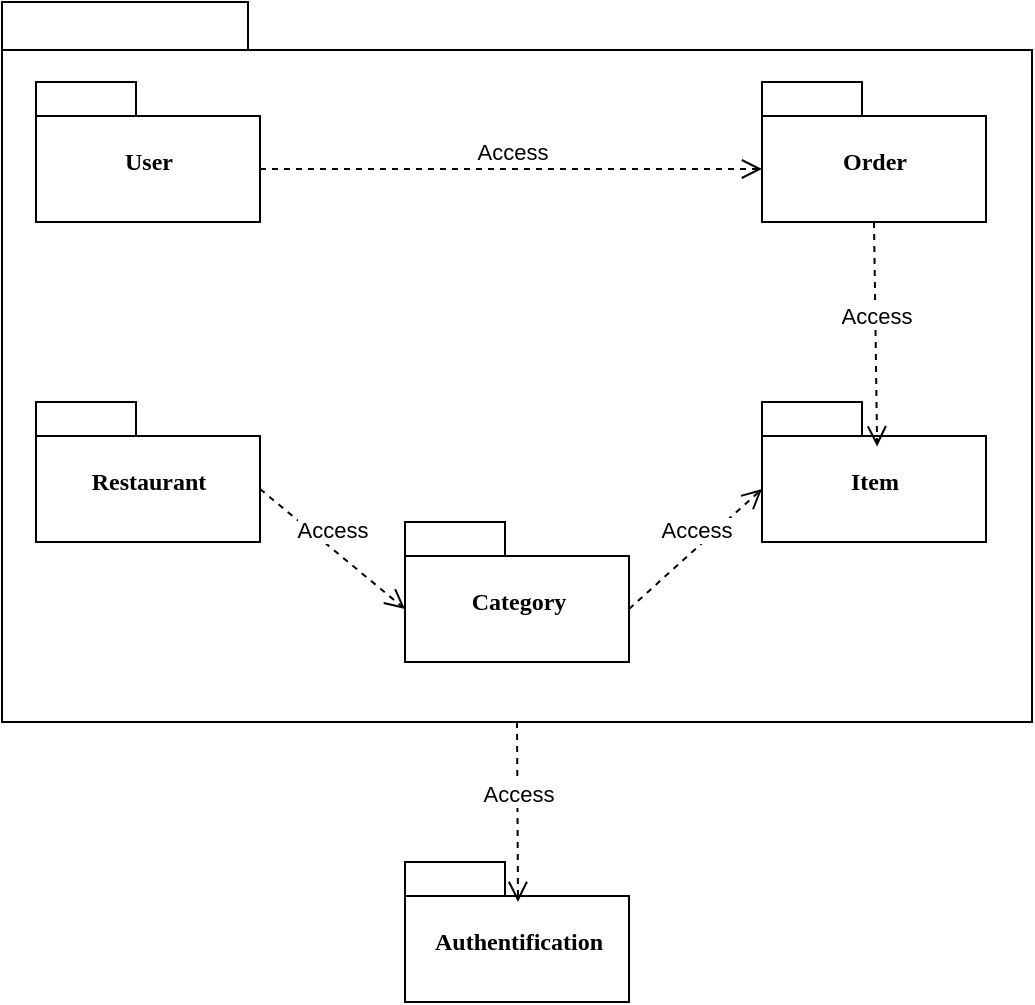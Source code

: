 <mxfile version="26.2.9">
  <diagram name="Page-1" id="dbpEhW81NDK-AUz-KROS">
    <mxGraphModel dx="1351" dy="571" grid="1" gridSize="10" guides="1" tooltips="1" connect="1" arrows="1" fold="1" page="1" pageScale="1" pageWidth="827" pageHeight="1169" math="0" shadow="0">
      <root>
        <mxCell id="0" />
        <mxCell id="1" parent="0" />
        <mxCell id="eLIDJb3raY8ClQRbz5P2-5" value="" style="shape=folder;fontStyle=1;spacingTop=10;tabWidth=123;tabHeight=24;tabPosition=left;html=1;rounded=0;shadow=0;comic=0;labelBackgroundColor=none;strokeColor=#000000;strokeWidth=1;fillColor=#ffffff;fontFamily=Verdana;fontSize=10;fontColor=#000000;align=center;" vertex="1" parent="1">
          <mxGeometry x="190" y="90" width="515" height="360" as="geometry" />
        </mxCell>
        <mxCell id="eLIDJb3raY8ClQRbz5P2-6" value="&lt;font style=&quot;font-size: 12px;&quot;&gt;Restaurant&lt;/font&gt;" style="shape=folder;fontStyle=1;spacingTop=10;tabWidth=50;tabHeight=17;tabPosition=left;html=1;rounded=0;shadow=0;comic=0;labelBackgroundColor=none;strokeColor=#000000;strokeWidth=1;fillColor=#ffffff;fontFamily=Verdana;fontSize=10;fontColor=#000000;align=center;" vertex="1" parent="1">
          <mxGeometry x="207" y="290" width="112" height="70" as="geometry" />
        </mxCell>
        <mxCell id="eLIDJb3raY8ClQRbz5P2-7" value="&lt;font style=&quot;font-size: 12px;&quot;&gt;User&lt;/font&gt;" style="shape=folder;fontStyle=1;spacingTop=10;tabWidth=50;tabHeight=17;tabPosition=left;html=1;rounded=0;shadow=0;comic=0;labelBackgroundColor=none;strokeColor=#000000;strokeWidth=1;fillColor=#ffffff;fontFamily=Verdana;fontSize=10;fontColor=#000000;align=center;" vertex="1" parent="1">
          <mxGeometry x="207" y="130" width="112" height="70" as="geometry" />
        </mxCell>
        <mxCell id="eLIDJb3raY8ClQRbz5P2-8" value="&lt;span style=&quot;font-size: 12px;&quot;&gt;Category&lt;/span&gt;" style="shape=folder;fontStyle=1;spacingTop=10;tabWidth=50;tabHeight=17;tabPosition=left;html=1;rounded=0;shadow=0;comic=0;labelBackgroundColor=none;strokeColor=#000000;strokeWidth=1;fillColor=#ffffff;fontFamily=Verdana;fontSize=10;fontColor=#000000;align=center;" vertex="1" parent="1">
          <mxGeometry x="391.5" y="350" width="112" height="70" as="geometry" />
        </mxCell>
        <mxCell id="eLIDJb3raY8ClQRbz5P2-9" value="&lt;span style=&quot;font-size: 12px;&quot;&gt;Item&lt;/span&gt;" style="shape=folder;fontStyle=1;spacingTop=10;tabWidth=50;tabHeight=17;tabPosition=left;html=1;rounded=0;shadow=0;comic=0;labelBackgroundColor=none;strokeColor=#000000;strokeWidth=1;fillColor=#ffffff;fontFamily=Verdana;fontSize=10;fontColor=#000000;align=center;" vertex="1" parent="1">
          <mxGeometry x="570" y="290" width="112" height="70" as="geometry" />
        </mxCell>
        <mxCell id="eLIDJb3raY8ClQRbz5P2-10" value="&lt;span style=&quot;font-size: 12px;&quot;&gt;Authentification&lt;/span&gt;" style="shape=folder;fontStyle=1;spacingTop=10;tabWidth=50;tabHeight=17;tabPosition=left;html=1;rounded=0;shadow=0;comic=0;labelBackgroundColor=none;strokeColor=#000000;strokeWidth=1;fillColor=#ffffff;fontFamily=Verdana;fontSize=10;fontColor=#000000;align=center;" vertex="1" parent="1">
          <mxGeometry x="391.5" y="520" width="112" height="70" as="geometry" />
        </mxCell>
        <mxCell id="eLIDJb3raY8ClQRbz5P2-11" value="&lt;span style=&quot;font-size: 12px;&quot;&gt;Order&lt;/span&gt;" style="shape=folder;fontStyle=1;spacingTop=10;tabWidth=50;tabHeight=17;tabPosition=left;html=1;rounded=0;shadow=0;comic=0;labelBackgroundColor=none;strokeColor=#000000;strokeWidth=1;fillColor=#ffffff;fontFamily=Verdana;fontSize=10;fontColor=#000000;align=center;" vertex="1" parent="1">
          <mxGeometry x="570" y="130" width="112" height="70" as="geometry" />
        </mxCell>
        <mxCell id="eLIDJb3raY8ClQRbz5P2-12" value="Access" style="html=1;verticalAlign=bottom;endArrow=open;dashed=1;endSize=8;curved=0;rounded=0;exitX=0.5;exitY=1;exitDx=0;exitDy=0;exitPerimeter=0;" edge="1" parent="1" source="eLIDJb3raY8ClQRbz5P2-5">
          <mxGeometry relative="1" as="geometry">
            <mxPoint x="780" y="380" as="sourcePoint" />
            <mxPoint x="448" y="540" as="targetPoint" />
          </mxGeometry>
        </mxCell>
        <mxCell id="eLIDJb3raY8ClQRbz5P2-13" value="Access" style="html=1;verticalAlign=bottom;endArrow=open;dashed=1;endSize=8;curved=0;rounded=0;entryX=0;entryY=0;entryDx=0;entryDy=43.5;entryPerimeter=0;exitX=0;exitY=0;exitDx=112;exitDy=43.5;exitPerimeter=0;" edge="1" parent="1" source="eLIDJb3raY8ClQRbz5P2-7" target="eLIDJb3raY8ClQRbz5P2-11">
          <mxGeometry relative="1" as="geometry">
            <mxPoint x="551.5" y="220" as="sourcePoint" />
            <mxPoint x="300.5" y="220" as="targetPoint" />
          </mxGeometry>
        </mxCell>
        <mxCell id="eLIDJb3raY8ClQRbz5P2-14" value="Access" style="html=1;verticalAlign=bottom;endArrow=open;dashed=1;endSize=8;curved=0;rounded=0;entryX=0.514;entryY=0.317;entryDx=0;entryDy=0;entryPerimeter=0;exitX=0.5;exitY=1;exitDx=0;exitDy=0;exitPerimeter=0;" edge="1" parent="1" source="eLIDJb3raY8ClQRbz5P2-11" target="eLIDJb3raY8ClQRbz5P2-9">
          <mxGeometry relative="1" as="geometry">
            <mxPoint x="601" y="250" as="sourcePoint" />
            <mxPoint x="350" y="250" as="targetPoint" />
          </mxGeometry>
        </mxCell>
        <mxCell id="eLIDJb3raY8ClQRbz5P2-15" value="Access" style="html=1;verticalAlign=bottom;endArrow=open;dashed=1;endSize=8;curved=0;rounded=0;entryX=0;entryY=0;entryDx=0;entryDy=43.5;entryPerimeter=0;exitX=0;exitY=0;exitDx=112;exitDy=43.5;exitPerimeter=0;" edge="1" parent="1" source="eLIDJb3raY8ClQRbz5P2-6" target="eLIDJb3raY8ClQRbz5P2-8">
          <mxGeometry relative="1" as="geometry">
            <mxPoint x="442.5" y="316.75" as="sourcePoint" />
            <mxPoint x="370" y="240" as="targetPoint" />
          </mxGeometry>
        </mxCell>
        <mxCell id="eLIDJb3raY8ClQRbz5P2-16" value="Access" style="html=1;verticalAlign=bottom;endArrow=open;dashed=1;endSize=8;curved=0;rounded=0;entryX=0;entryY=0;entryDx=0;entryDy=43.5;entryPerimeter=0;exitX=0;exitY=0;exitDx=112;exitDy=43.5;exitPerimeter=0;" edge="1" parent="1" source="eLIDJb3raY8ClQRbz5P2-8" target="eLIDJb3raY8ClQRbz5P2-9">
          <mxGeometry relative="1" as="geometry">
            <mxPoint x="536.5" y="260" as="sourcePoint" />
            <mxPoint x="470.0" y="306.75" as="targetPoint" />
          </mxGeometry>
        </mxCell>
      </root>
    </mxGraphModel>
  </diagram>
</mxfile>
